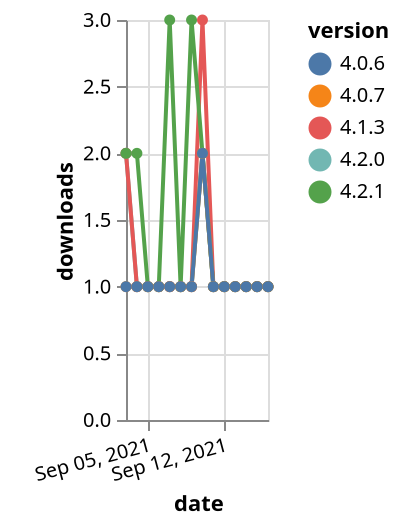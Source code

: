 {"$schema": "https://vega.github.io/schema/vega-lite/v5.json", "description": "A simple bar chart with embedded data.", "data": {"values": [{"date": "2021-09-03", "total": 103, "delta": 2, "version": "4.2.0"}, {"date": "2021-09-04", "total": 104, "delta": 1, "version": "4.2.0"}, {"date": "2021-09-05", "total": 105, "delta": 1, "version": "4.2.0"}, {"date": "2021-09-06", "total": 106, "delta": 1, "version": "4.2.0"}, {"date": "2021-09-07", "total": 107, "delta": 1, "version": "4.2.0"}, {"date": "2021-09-08", "total": 108, "delta": 1, "version": "4.2.0"}, {"date": "2021-09-09", "total": 109, "delta": 1, "version": "4.2.0"}, {"date": "2021-09-10", "total": 111, "delta": 2, "version": "4.2.0"}, {"date": "2021-09-11", "total": 112, "delta": 1, "version": "4.2.0"}, {"date": "2021-09-12", "total": 113, "delta": 1, "version": "4.2.0"}, {"date": "2021-09-13", "total": 114, "delta": 1, "version": "4.2.0"}, {"date": "2021-09-14", "total": 115, "delta": 1, "version": "4.2.0"}, {"date": "2021-09-15", "total": 116, "delta": 1, "version": "4.2.0"}, {"date": "2021-09-16", "total": 117, "delta": 1, "version": "4.2.0"}, {"date": "2021-09-03", "total": 160, "delta": 2, "version": "4.1.3"}, {"date": "2021-09-04", "total": 161, "delta": 1, "version": "4.1.3"}, {"date": "2021-09-05", "total": 162, "delta": 1, "version": "4.1.3"}, {"date": "2021-09-06", "total": 163, "delta": 1, "version": "4.1.3"}, {"date": "2021-09-07", "total": 164, "delta": 1, "version": "4.1.3"}, {"date": "2021-09-08", "total": 165, "delta": 1, "version": "4.1.3"}, {"date": "2021-09-09", "total": 166, "delta": 1, "version": "4.1.3"}, {"date": "2021-09-10", "total": 169, "delta": 3, "version": "4.1.3"}, {"date": "2021-09-11", "total": 170, "delta": 1, "version": "4.1.3"}, {"date": "2021-09-12", "total": 171, "delta": 1, "version": "4.1.3"}, {"date": "2021-09-13", "total": 172, "delta": 1, "version": "4.1.3"}, {"date": "2021-09-14", "total": 173, "delta": 1, "version": "4.1.3"}, {"date": "2021-09-15", "total": 174, "delta": 1, "version": "4.1.3"}, {"date": "2021-09-16", "total": 175, "delta": 1, "version": "4.1.3"}, {"date": "2021-09-03", "total": 74, "delta": 2, "version": "4.2.1"}, {"date": "2021-09-04", "total": 76, "delta": 2, "version": "4.2.1"}, {"date": "2021-09-05", "total": 77, "delta": 1, "version": "4.2.1"}, {"date": "2021-09-06", "total": 78, "delta": 1, "version": "4.2.1"}, {"date": "2021-09-07", "total": 81, "delta": 3, "version": "4.2.1"}, {"date": "2021-09-08", "total": 82, "delta": 1, "version": "4.2.1"}, {"date": "2021-09-09", "total": 85, "delta": 3, "version": "4.2.1"}, {"date": "2021-09-10", "total": 87, "delta": 2, "version": "4.2.1"}, {"date": "2021-09-11", "total": 88, "delta": 1, "version": "4.2.1"}, {"date": "2021-09-12", "total": 89, "delta": 1, "version": "4.2.1"}, {"date": "2021-09-13", "total": 90, "delta": 1, "version": "4.2.1"}, {"date": "2021-09-14", "total": 91, "delta": 1, "version": "4.2.1"}, {"date": "2021-09-15", "total": 92, "delta": 1, "version": "4.2.1"}, {"date": "2021-09-16", "total": 93, "delta": 1, "version": "4.2.1"}, {"date": "2021-09-03", "total": 132, "delta": 1, "version": "4.0.7"}, {"date": "2021-09-04", "total": 133, "delta": 1, "version": "4.0.7"}, {"date": "2021-09-05", "total": 134, "delta": 1, "version": "4.0.7"}, {"date": "2021-09-06", "total": 135, "delta": 1, "version": "4.0.7"}, {"date": "2021-09-07", "total": 136, "delta": 1, "version": "4.0.7"}, {"date": "2021-09-08", "total": 137, "delta": 1, "version": "4.0.7"}, {"date": "2021-09-09", "total": 138, "delta": 1, "version": "4.0.7"}, {"date": "2021-09-10", "total": 140, "delta": 2, "version": "4.0.7"}, {"date": "2021-09-11", "total": 141, "delta": 1, "version": "4.0.7"}, {"date": "2021-09-12", "total": 142, "delta": 1, "version": "4.0.7"}, {"date": "2021-09-13", "total": 143, "delta": 1, "version": "4.0.7"}, {"date": "2021-09-14", "total": 144, "delta": 1, "version": "4.0.7"}, {"date": "2021-09-15", "total": 145, "delta": 1, "version": "4.0.7"}, {"date": "2021-09-16", "total": 146, "delta": 1, "version": "4.0.7"}, {"date": "2021-09-03", "total": 136, "delta": 1, "version": "4.0.6"}, {"date": "2021-09-04", "total": 137, "delta": 1, "version": "4.0.6"}, {"date": "2021-09-05", "total": 138, "delta": 1, "version": "4.0.6"}, {"date": "2021-09-06", "total": 139, "delta": 1, "version": "4.0.6"}, {"date": "2021-09-07", "total": 140, "delta": 1, "version": "4.0.6"}, {"date": "2021-09-08", "total": 141, "delta": 1, "version": "4.0.6"}, {"date": "2021-09-09", "total": 142, "delta": 1, "version": "4.0.6"}, {"date": "2021-09-10", "total": 144, "delta": 2, "version": "4.0.6"}, {"date": "2021-09-11", "total": 145, "delta": 1, "version": "4.0.6"}, {"date": "2021-09-12", "total": 146, "delta": 1, "version": "4.0.6"}, {"date": "2021-09-13", "total": 147, "delta": 1, "version": "4.0.6"}, {"date": "2021-09-14", "total": 148, "delta": 1, "version": "4.0.6"}, {"date": "2021-09-15", "total": 149, "delta": 1, "version": "4.0.6"}, {"date": "2021-09-16", "total": 150, "delta": 1, "version": "4.0.6"}]}, "width": "container", "mark": {"type": "line", "point": {"filled": true}}, "encoding": {"x": {"field": "date", "type": "temporal", "timeUnit": "yearmonthdate", "title": "date", "axis": {"labelAngle": -15}}, "y": {"field": "delta", "type": "quantitative", "title": "downloads"}, "color": {"field": "version", "type": "nominal"}, "tooltip": {"field": "delta"}}}